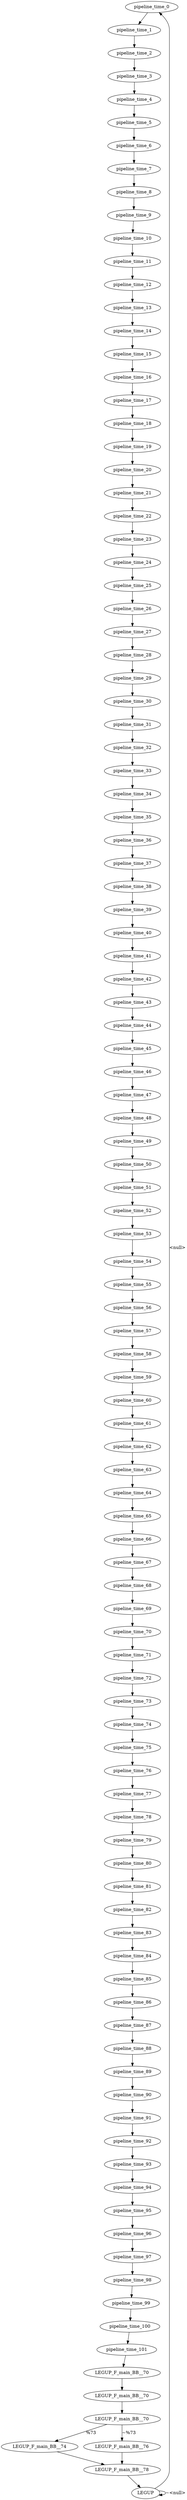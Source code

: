 digraph {
Node0x442f760[label="pipeline_time_0"];
Node0x442f4e0[label="LEGUP"];
Node0x442f4e0 -> Node0x442f760[label="<null>"];
Node0x442f4e0 -> Node0x442f4e0[label="~<null>"];
Node0x442da30[label="pipeline_time_1"];
Node0x442f760 -> Node0x442da30;
Node0x442e030[label="pipeline_time_2"];
Node0x442da30 -> Node0x442e030;
Node0x442e530[label="pipeline_time_3"];
Node0x442e030 -> Node0x442e530;
Node0x442d110[label="pipeline_time_4"];
Node0x442e530 -> Node0x442d110;
Node0x442cfd0[label="pipeline_time_5"];
Node0x442d110 -> Node0x442cfd0;
Node0x442ce90[label="pipeline_time_6"];
Node0x442cfd0 -> Node0x442ce90;
Node0x442dc00[label="pipeline_time_7"];
Node0x442ce90 -> Node0x442dc00;
Node0x442d270[label="pipeline_time_8"];
Node0x442dc00 -> Node0x442d270;
Node0x442d340[label="pipeline_time_9"];
Node0x442d270 -> Node0x442d340;
Node0x442e150[label="pipeline_time_10"];
Node0x442d340 -> Node0x442e150;
Node0x442e2a0[label="pipeline_time_11"];
Node0x442e150 -> Node0x442e2a0;
Node0x442e3f0[label="pipeline_time_12"];
Node0x442e2a0 -> Node0x442e3f0;
Node0x4430960[label="pipeline_time_13"];
Node0x442e3f0 -> Node0x4430960;
Node0x4430ab0[label="pipeline_time_14"];
Node0x4430960 -> Node0x4430ab0;
Node0x4430c00[label="pipeline_time_15"];
Node0x4430ab0 -> Node0x4430c00;
Node0x4430d50[label="pipeline_time_16"];
Node0x4430c00 -> Node0x4430d50;
Node0x4430ea0[label="pipeline_time_17"];
Node0x4430d50 -> Node0x4430ea0;
Node0x44330c0[label="pipeline_time_18"];
Node0x4430ea0 -> Node0x44330c0;
Node0x4433210[label="pipeline_time_19"];
Node0x44330c0 -> Node0x4433210;
Node0x4433360[label="pipeline_time_20"];
Node0x4433210 -> Node0x4433360;
Node0x44334b0[label="pipeline_time_21"];
Node0x4433360 -> Node0x44334b0;
Node0x4433600[label="pipeline_time_22"];
Node0x44334b0 -> Node0x4433600;
Node0x4433750[label="pipeline_time_23"];
Node0x4433600 -> Node0x4433750;
Node0x44338a0[label="pipeline_time_24"];
Node0x4433750 -> Node0x44338a0;
Node0x44339f0[label="pipeline_time_25"];
Node0x44338a0 -> Node0x44339f0;
Node0x4433b40[label="pipeline_time_26"];
Node0x44339f0 -> Node0x4433b40;
Node0x4433c90[label="pipeline_time_27"];
Node0x4433b40 -> Node0x4433c90;
Node0x4433de0[label="pipeline_time_28"];
Node0x4433c90 -> Node0x4433de0;
Node0x4433f30[label="pipeline_time_29"];
Node0x4433de0 -> Node0x4433f30;
Node0x4434080[label="pipeline_time_30"];
Node0x4433f30 -> Node0x4434080;
Node0x44341d0[label="pipeline_time_31"];
Node0x4434080 -> Node0x44341d0;
Node0x4434320[label="pipeline_time_32"];
Node0x44341d0 -> Node0x4434320;
Node0x4434470[label="pipeline_time_33"];
Node0x4434320 -> Node0x4434470;
Node0x44345c0[label="pipeline_time_34"];
Node0x4434470 -> Node0x44345c0;
Node0x4434710[label="pipeline_time_35"];
Node0x44345c0 -> Node0x4434710;
Node0x4434860[label="pipeline_time_36"];
Node0x4434710 -> Node0x4434860;
Node0x44349b0[label="pipeline_time_37"];
Node0x4434860 -> Node0x44349b0;
Node0x4434b00[label="pipeline_time_38"];
Node0x44349b0 -> Node0x4434b00;
Node0x4434c50[label="pipeline_time_39"];
Node0x4434b00 -> Node0x4434c50;
Node0x4434da0[label="pipeline_time_40"];
Node0x4434c50 -> Node0x4434da0;
Node0x4434ef0[label="pipeline_time_41"];
Node0x4434da0 -> Node0x4434ef0;
Node0x4435040[label="pipeline_time_42"];
Node0x4434ef0 -> Node0x4435040;
Node0x4435190[label="pipeline_time_43"];
Node0x4435040 -> Node0x4435190;
Node0x44352e0[label="pipeline_time_44"];
Node0x4435190 -> Node0x44352e0;
Node0x4435430[label="pipeline_time_45"];
Node0x44352e0 -> Node0x4435430;
Node0x4435580[label="pipeline_time_46"];
Node0x4435430 -> Node0x4435580;
Node0x44356d0[label="pipeline_time_47"];
Node0x4435580 -> Node0x44356d0;
Node0x4435820[label="pipeline_time_48"];
Node0x44356d0 -> Node0x4435820;
Node0x4435970[label="pipeline_time_49"];
Node0x4435820 -> Node0x4435970;
Node0x4435ac0[label="pipeline_time_50"];
Node0x4435970 -> Node0x4435ac0;
Node0x4435c10[label="pipeline_time_51"];
Node0x4435ac0 -> Node0x4435c10;
Node0x4435d60[label="pipeline_time_52"];
Node0x4435c10 -> Node0x4435d60;
Node0x4435eb0[label="pipeline_time_53"];
Node0x4435d60 -> Node0x4435eb0;
Node0x4436000[label="pipeline_time_54"];
Node0x4435eb0 -> Node0x4436000;
Node0x4436150[label="pipeline_time_55"];
Node0x4436000 -> Node0x4436150;
Node0x44362a0[label="pipeline_time_56"];
Node0x4436150 -> Node0x44362a0;
Node0x44363f0[label="pipeline_time_57"];
Node0x44362a0 -> Node0x44363f0;
Node0x4436540[label="pipeline_time_58"];
Node0x44363f0 -> Node0x4436540;
Node0x4436690[label="pipeline_time_59"];
Node0x4436540 -> Node0x4436690;
Node0x44367e0[label="pipeline_time_60"];
Node0x4436690 -> Node0x44367e0;
Node0x4436930[label="pipeline_time_61"];
Node0x44367e0 -> Node0x4436930;
Node0x4436a80[label="pipeline_time_62"];
Node0x4436930 -> Node0x4436a80;
Node0x4436bd0[label="pipeline_time_63"];
Node0x4436a80 -> Node0x4436bd0;
Node0x4436d20[label="pipeline_time_64"];
Node0x4436bd0 -> Node0x4436d20;
Node0x4436e70[label="pipeline_time_65"];
Node0x4436d20 -> Node0x4436e70;
Node0x4436fc0[label="pipeline_time_66"];
Node0x4436e70 -> Node0x4436fc0;
Node0x4437110[label="pipeline_time_67"];
Node0x4436fc0 -> Node0x4437110;
Node0x4437260[label="pipeline_time_68"];
Node0x4437110 -> Node0x4437260;
Node0x44373b0[label="pipeline_time_69"];
Node0x4437260 -> Node0x44373b0;
Node0x4437500[label="pipeline_time_70"];
Node0x44373b0 -> Node0x4437500;
Node0x4437650[label="pipeline_time_71"];
Node0x4437500 -> Node0x4437650;
Node0x44377a0[label="pipeline_time_72"];
Node0x4437650 -> Node0x44377a0;
Node0x44378f0[label="pipeline_time_73"];
Node0x44377a0 -> Node0x44378f0;
Node0x4437a40[label="pipeline_time_74"];
Node0x44378f0 -> Node0x4437a40;
Node0x4437b90[label="pipeline_time_75"];
Node0x4437a40 -> Node0x4437b90;
Node0x4437ce0[label="pipeline_time_76"];
Node0x4437b90 -> Node0x4437ce0;
Node0x4437e30[label="pipeline_time_77"];
Node0x4437ce0 -> Node0x4437e30;
Node0x4437f80[label="pipeline_time_78"];
Node0x4437e30 -> Node0x4437f80;
Node0x44380d0[label="pipeline_time_79"];
Node0x4437f80 -> Node0x44380d0;
Node0x43fa880[label="pipeline_time_80"];
Node0x44380d0 -> Node0x43fa880;
Node0x43fa9d0[label="pipeline_time_81"];
Node0x43fa880 -> Node0x43fa9d0;
Node0x43fab20[label="pipeline_time_82"];
Node0x43fa9d0 -> Node0x43fab20;
Node0x43fac70[label="pipeline_time_83"];
Node0x43fab20 -> Node0x43fac70;
Node0x43fadc0[label="pipeline_time_84"];
Node0x43fac70 -> Node0x43fadc0;
Node0x43faf10[label="pipeline_time_85"];
Node0x43fadc0 -> Node0x43faf10;
Node0x43fb060[label="pipeline_time_86"];
Node0x43faf10 -> Node0x43fb060;
Node0x43fb1b0[label="pipeline_time_87"];
Node0x43fb060 -> Node0x43fb1b0;
Node0x43fb300[label="pipeline_time_88"];
Node0x43fb1b0 -> Node0x43fb300;
Node0x43fb450[label="pipeline_time_89"];
Node0x43fb300 -> Node0x43fb450;
Node0x43fb5a0[label="pipeline_time_90"];
Node0x43fb450 -> Node0x43fb5a0;
Node0x43fb6f0[label="pipeline_time_91"];
Node0x43fb5a0 -> Node0x43fb6f0;
Node0x43fb840[label="pipeline_time_92"];
Node0x43fb6f0 -> Node0x43fb840;
Node0x43fb990[label="pipeline_time_93"];
Node0x43fb840 -> Node0x43fb990;
Node0x43fbae0[label="pipeline_time_94"];
Node0x43fb990 -> Node0x43fbae0;
Node0x43fbc30[label="pipeline_time_95"];
Node0x43fbae0 -> Node0x43fbc30;
Node0x43fbd80[label="pipeline_time_96"];
Node0x43fbc30 -> Node0x43fbd80;
Node0x43fbed0[label="pipeline_time_97"];
Node0x43fbd80 -> Node0x43fbed0;
Node0x43fc020[label="pipeline_time_98"];
Node0x43fbed0 -> Node0x43fc020;
Node0x43fc170[label="pipeline_time_99"];
Node0x43fc020 -> Node0x43fc170;
Node0x43fc2c0[label="pipeline_time_100"];
Node0x43fc170 -> Node0x43fc2c0;
Node0x43fc410[label="pipeline_time_101"];
Node0x43fc2c0 -> Node0x43fc410;
Node0x442f8a0[label="LEGUP_F_main_BB__70"];
Node0x43fc410 -> Node0x442f8a0;
Node0x442f9e0[label="LEGUP_F_main_BB__70"];
Node0x442f8a0 -> Node0x442f9e0;
Node0x442c9c0[label="LEGUP_F_main_BB__70"];
Node0x442f9e0 -> Node0x442c9c0;
Node0x442cb00[label="LEGUP_F_main_BB__74"];
Node0x442c9c0 -> Node0x442cb00[label="%73"];
Node0x442cc40[label="LEGUP_F_main_BB__76"];
Node0x442c9c0 -> Node0x442cc40[label="~%73"];
Node0x442cd80[label="LEGUP_F_main_BB__78"];
Node0x442cb00 -> Node0x442cd80;
Node0x442cc40 -> Node0x442cd80;
Node0x442cd80 -> Node0x442f4e0;
}
